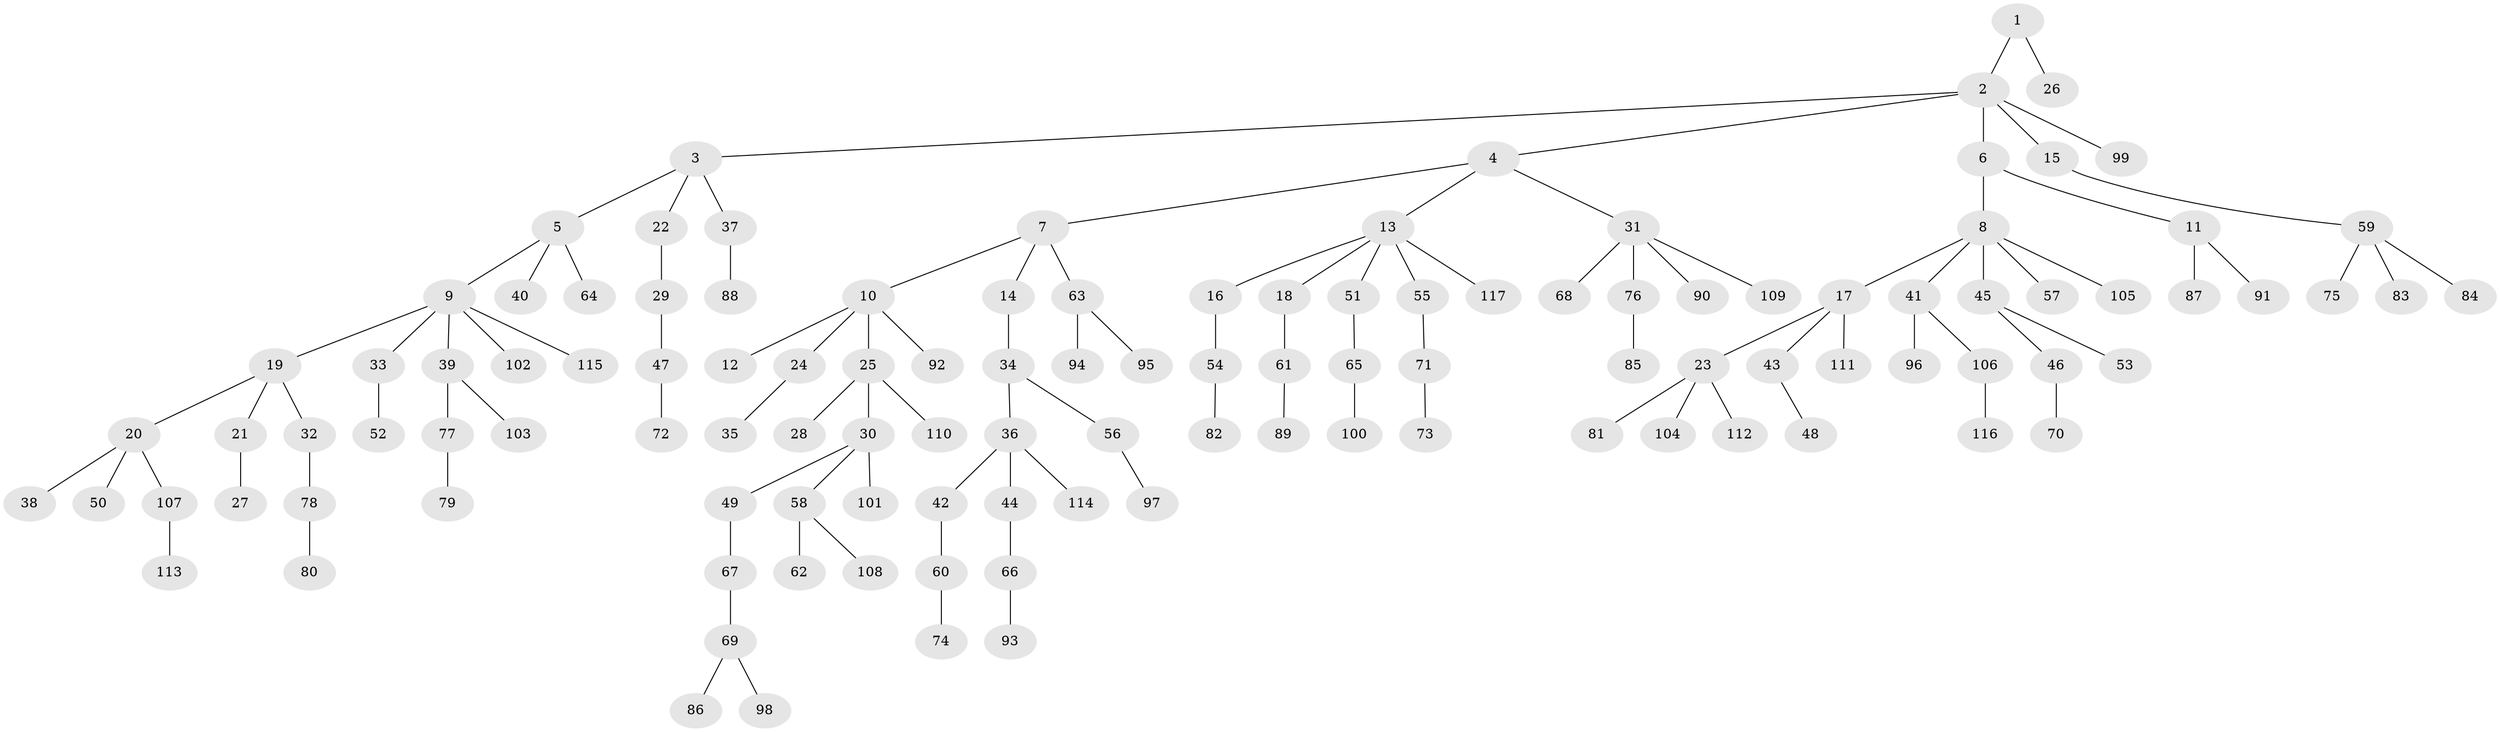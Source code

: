 // Generated by graph-tools (version 1.1) at 2025/15/03/09/25 04:15:23]
// undirected, 117 vertices, 116 edges
graph export_dot {
graph [start="1"]
  node [color=gray90,style=filled];
  1;
  2;
  3;
  4;
  5;
  6;
  7;
  8;
  9;
  10;
  11;
  12;
  13;
  14;
  15;
  16;
  17;
  18;
  19;
  20;
  21;
  22;
  23;
  24;
  25;
  26;
  27;
  28;
  29;
  30;
  31;
  32;
  33;
  34;
  35;
  36;
  37;
  38;
  39;
  40;
  41;
  42;
  43;
  44;
  45;
  46;
  47;
  48;
  49;
  50;
  51;
  52;
  53;
  54;
  55;
  56;
  57;
  58;
  59;
  60;
  61;
  62;
  63;
  64;
  65;
  66;
  67;
  68;
  69;
  70;
  71;
  72;
  73;
  74;
  75;
  76;
  77;
  78;
  79;
  80;
  81;
  82;
  83;
  84;
  85;
  86;
  87;
  88;
  89;
  90;
  91;
  92;
  93;
  94;
  95;
  96;
  97;
  98;
  99;
  100;
  101;
  102;
  103;
  104;
  105;
  106;
  107;
  108;
  109;
  110;
  111;
  112;
  113;
  114;
  115;
  116;
  117;
  1 -- 2;
  1 -- 26;
  2 -- 3;
  2 -- 4;
  2 -- 6;
  2 -- 15;
  2 -- 99;
  3 -- 5;
  3 -- 22;
  3 -- 37;
  4 -- 7;
  4 -- 13;
  4 -- 31;
  5 -- 9;
  5 -- 40;
  5 -- 64;
  6 -- 8;
  6 -- 11;
  7 -- 10;
  7 -- 14;
  7 -- 63;
  8 -- 17;
  8 -- 41;
  8 -- 45;
  8 -- 57;
  8 -- 105;
  9 -- 19;
  9 -- 33;
  9 -- 39;
  9 -- 102;
  9 -- 115;
  10 -- 12;
  10 -- 24;
  10 -- 25;
  10 -- 92;
  11 -- 87;
  11 -- 91;
  13 -- 16;
  13 -- 18;
  13 -- 51;
  13 -- 55;
  13 -- 117;
  14 -- 34;
  15 -- 59;
  16 -- 54;
  17 -- 23;
  17 -- 43;
  17 -- 111;
  18 -- 61;
  19 -- 20;
  19 -- 21;
  19 -- 32;
  20 -- 38;
  20 -- 50;
  20 -- 107;
  21 -- 27;
  22 -- 29;
  23 -- 81;
  23 -- 104;
  23 -- 112;
  24 -- 35;
  25 -- 28;
  25 -- 30;
  25 -- 110;
  29 -- 47;
  30 -- 49;
  30 -- 58;
  30 -- 101;
  31 -- 68;
  31 -- 76;
  31 -- 90;
  31 -- 109;
  32 -- 78;
  33 -- 52;
  34 -- 36;
  34 -- 56;
  36 -- 42;
  36 -- 44;
  36 -- 114;
  37 -- 88;
  39 -- 77;
  39 -- 103;
  41 -- 96;
  41 -- 106;
  42 -- 60;
  43 -- 48;
  44 -- 66;
  45 -- 46;
  45 -- 53;
  46 -- 70;
  47 -- 72;
  49 -- 67;
  51 -- 65;
  54 -- 82;
  55 -- 71;
  56 -- 97;
  58 -- 62;
  58 -- 108;
  59 -- 75;
  59 -- 83;
  59 -- 84;
  60 -- 74;
  61 -- 89;
  63 -- 94;
  63 -- 95;
  65 -- 100;
  66 -- 93;
  67 -- 69;
  69 -- 86;
  69 -- 98;
  71 -- 73;
  76 -- 85;
  77 -- 79;
  78 -- 80;
  106 -- 116;
  107 -- 113;
}
